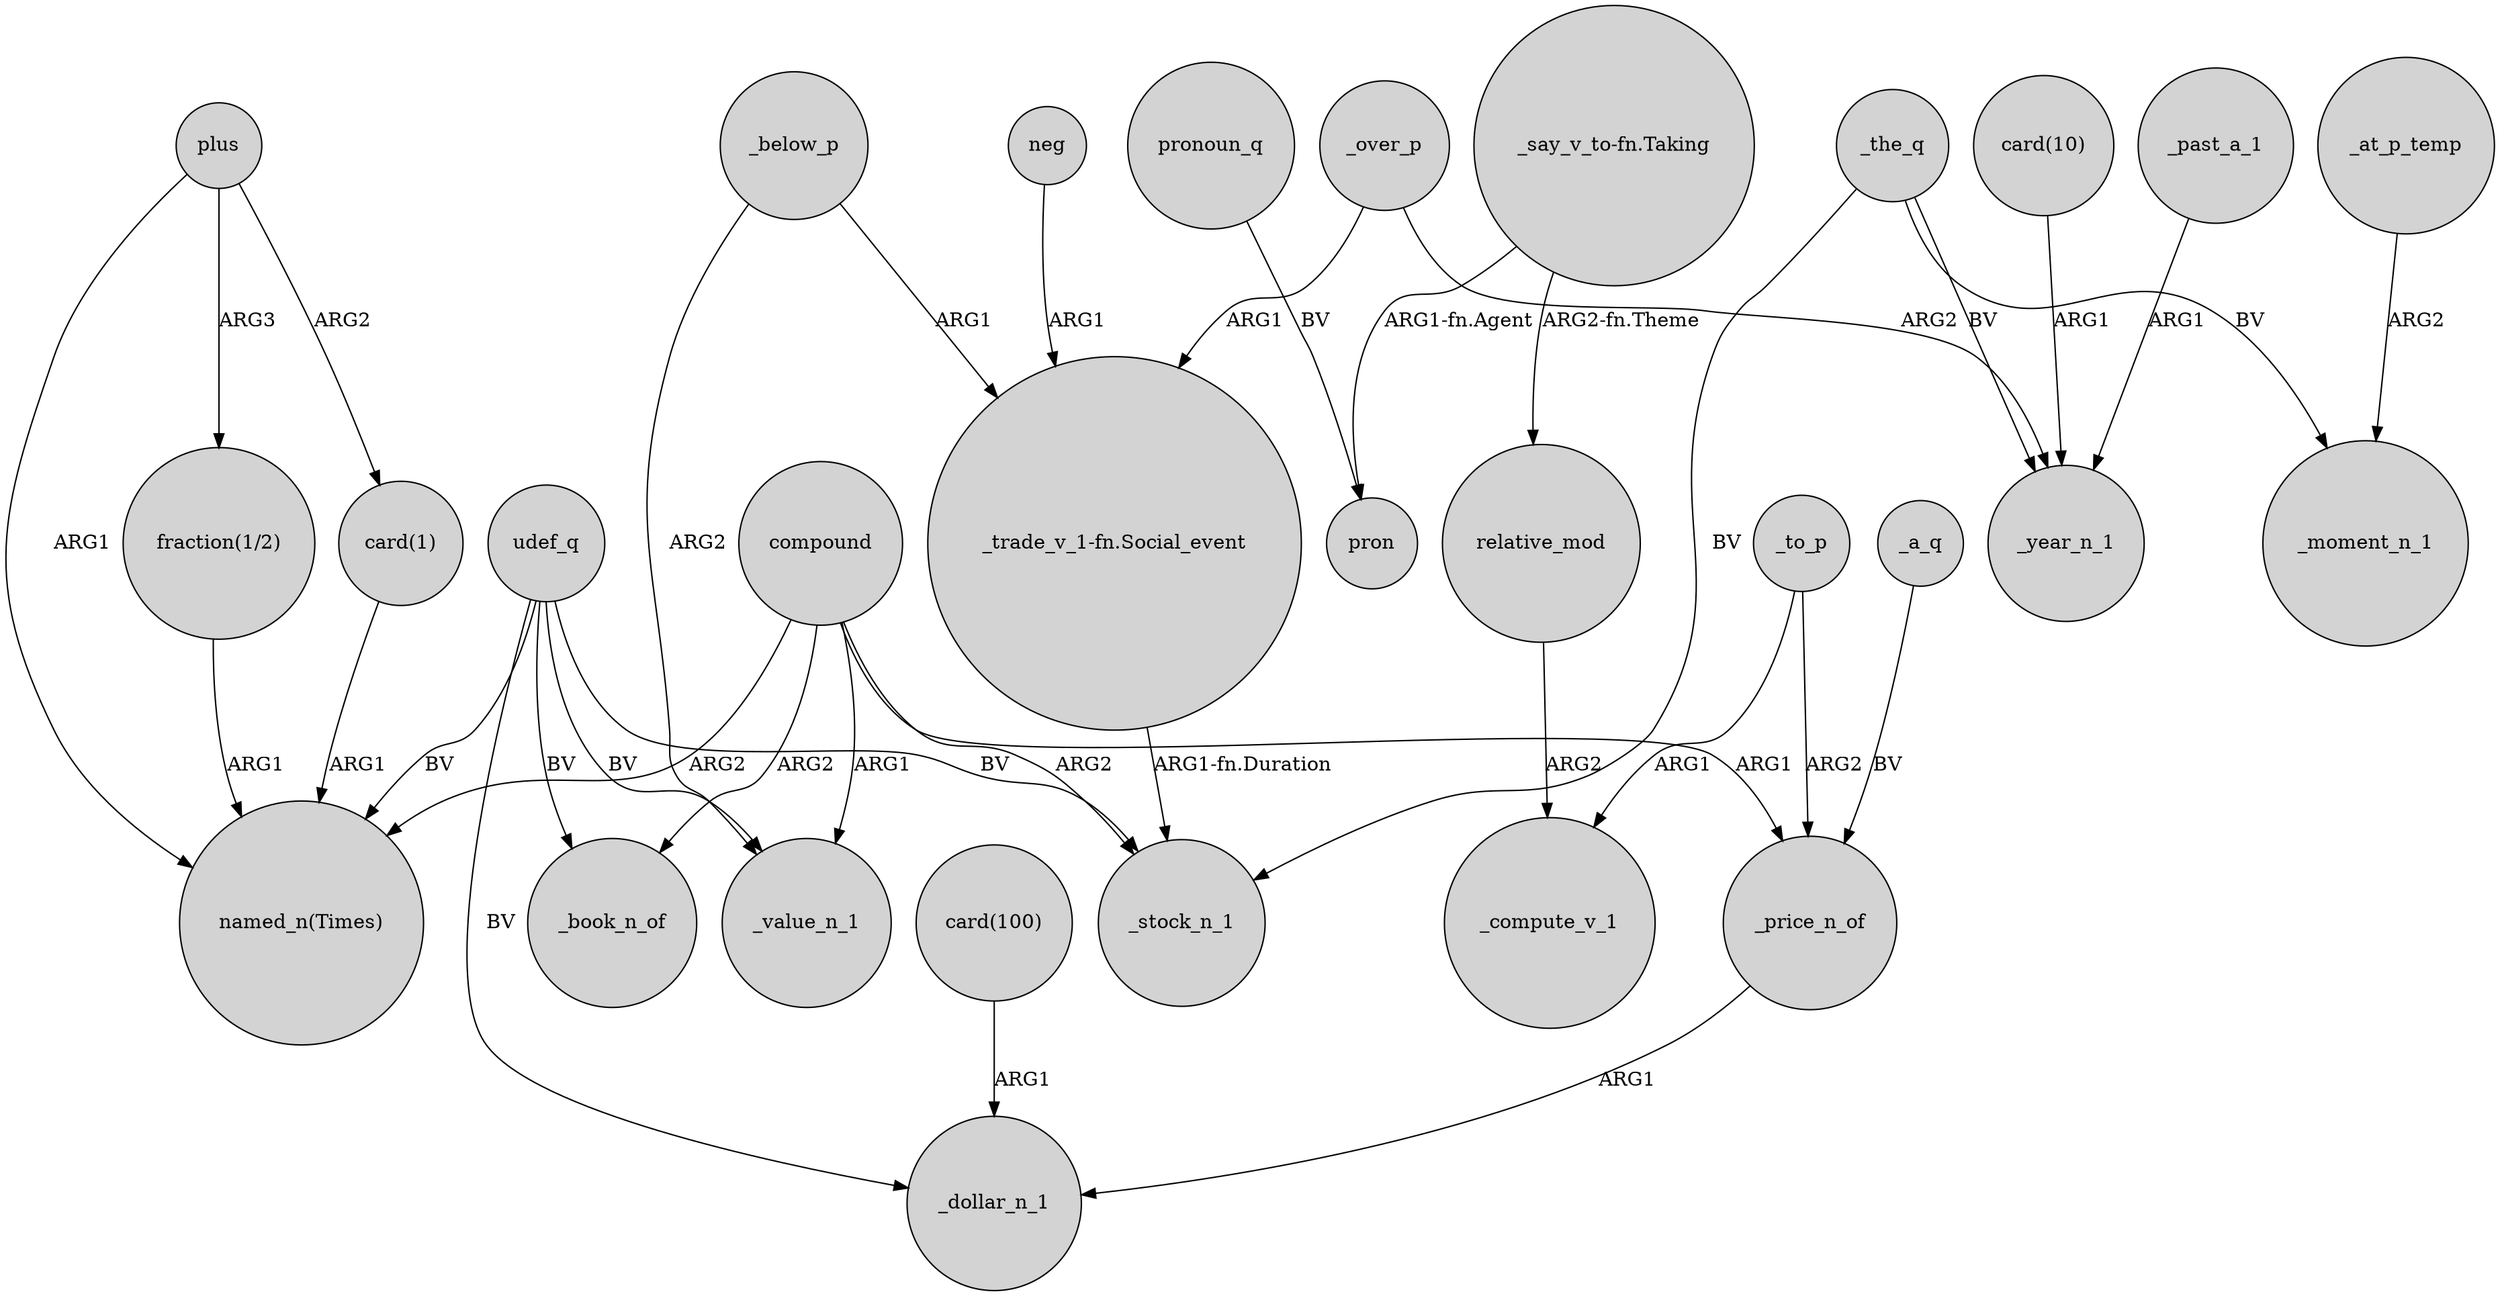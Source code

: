 digraph {
	node [shape=circle style=filled]
	"_trade_v_1-fn.Social_event" -> _stock_n_1 [label="ARG1-fn.Duration"]
	_over_p -> "_trade_v_1-fn.Social_event" [label=ARG1]
	relative_mod -> _compute_v_1 [label=ARG2]
	udef_q -> _value_n_1 [label=BV]
	"card(100)" -> _dollar_n_1 [label=ARG1]
	udef_q -> _book_n_of [label=BV]
	_below_p -> "_trade_v_1-fn.Social_event" [label=ARG1]
	plus -> "card(1)" [label=ARG2]
	_price_n_of -> _dollar_n_1 [label=ARG1]
	"_say_v_to-fn.Taking" -> pron [label="ARG1-fn.Agent"]
	_below_p -> _value_n_1 [label=ARG2]
	neg -> "_trade_v_1-fn.Social_event" [label=ARG1]
	pronoun_q -> pron [label=BV]
	"_say_v_to-fn.Taking" -> relative_mod [label="ARG2-fn.Theme"]
	udef_q -> _stock_n_1 [label=BV]
	_the_q -> _stock_n_1 [label=BV]
	compound -> "named_n(Times)" [label=ARG2]
	_the_q -> _year_n_1 [label=BV]
	compound -> _book_n_of [label=ARG2]
	compound -> _stock_n_1 [label=ARG2]
	udef_q -> _dollar_n_1 [label=BV]
	udef_q -> "named_n(Times)" [label=BV]
	_at_p_temp -> _moment_n_1 [label=ARG2]
	"card(10)" -> _year_n_1 [label=ARG1]
	plus -> "named_n(Times)" [label=ARG1]
	"fraction(1/2)" -> "named_n(Times)" [label=ARG1]
	_past_a_1 -> _year_n_1 [label=ARG1]
	_over_p -> _year_n_1 [label=ARG2]
	"card(1)" -> "named_n(Times)" [label=ARG1]
	compound -> _value_n_1 [label=ARG1]
	compound -> _price_n_of [label=ARG1]
	_to_p -> _price_n_of [label=ARG2]
	_the_q -> _moment_n_1 [label=BV]
	plus -> "fraction(1/2)" [label=ARG3]
	_a_q -> _price_n_of [label=BV]
	_to_p -> _compute_v_1 [label=ARG1]
}
